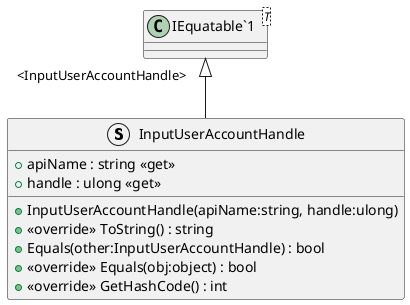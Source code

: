 @startuml
struct InputUserAccountHandle {
    + apiName : string <<get>>
    + handle : ulong <<get>>
    + InputUserAccountHandle(apiName:string, handle:ulong)
    + <<override>> ToString() : string
    + Equals(other:InputUserAccountHandle) : bool
    + <<override>> Equals(obj:object) : bool
    + <<override>> GetHashCode() : int
}
class "IEquatable`1"<T> {
}
"IEquatable`1" "<InputUserAccountHandle>" <|-- InputUserAccountHandle
@enduml
